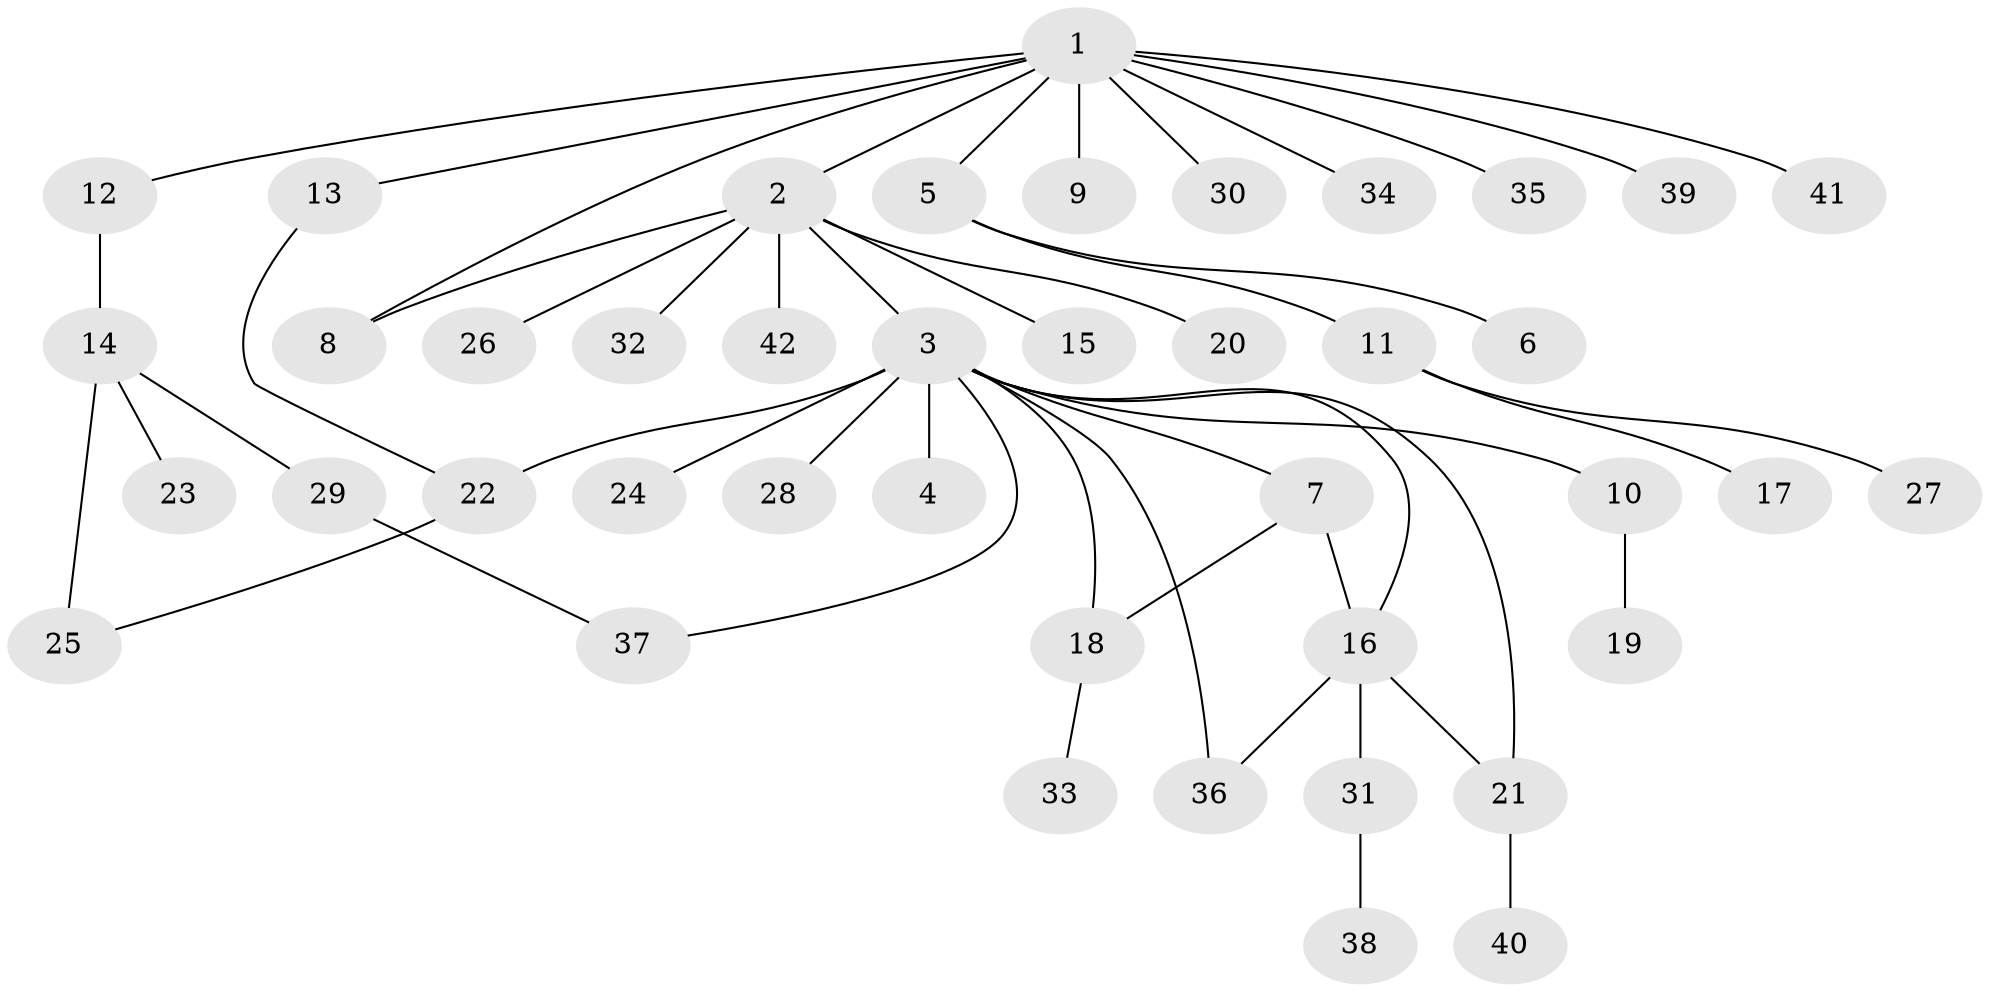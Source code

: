 // original degree distribution, {12: 0.012658227848101266, 10: 0.012658227848101266, 22: 0.012658227848101266, 1: 0.5569620253164557, 5: 0.012658227848101266, 2: 0.24050632911392406, 3: 0.10126582278481013, 4: 0.02531645569620253, 7: 0.012658227848101266, 6: 0.012658227848101266}
// Generated by graph-tools (version 1.1) at 2025/35/03/09/25 02:35:46]
// undirected, 42 vertices, 49 edges
graph export_dot {
graph [start="1"]
  node [color=gray90,style=filled];
  1;
  2;
  3;
  4;
  5;
  6;
  7;
  8;
  9;
  10;
  11;
  12;
  13;
  14;
  15;
  16;
  17;
  18;
  19;
  20;
  21;
  22;
  23;
  24;
  25;
  26;
  27;
  28;
  29;
  30;
  31;
  32;
  33;
  34;
  35;
  36;
  37;
  38;
  39;
  40;
  41;
  42;
  1 -- 2 [weight=1.0];
  1 -- 5 [weight=1.0];
  1 -- 8 [weight=1.0];
  1 -- 9 [weight=1.0];
  1 -- 12 [weight=1.0];
  1 -- 13 [weight=1.0];
  1 -- 30 [weight=1.0];
  1 -- 34 [weight=1.0];
  1 -- 35 [weight=1.0];
  1 -- 39 [weight=1.0];
  1 -- 41 [weight=1.0];
  2 -- 3 [weight=1.0];
  2 -- 8 [weight=1.0];
  2 -- 15 [weight=1.0];
  2 -- 20 [weight=1.0];
  2 -- 26 [weight=1.0];
  2 -- 32 [weight=1.0];
  2 -- 42 [weight=1.0];
  3 -- 4 [weight=9.0];
  3 -- 7 [weight=1.0];
  3 -- 10 [weight=1.0];
  3 -- 16 [weight=1.0];
  3 -- 18 [weight=1.0];
  3 -- 21 [weight=1.0];
  3 -- 22 [weight=1.0];
  3 -- 24 [weight=1.0];
  3 -- 28 [weight=1.0];
  3 -- 36 [weight=1.0];
  3 -- 37 [weight=1.0];
  5 -- 6 [weight=2.0];
  5 -- 11 [weight=1.0];
  7 -- 16 [weight=1.0];
  7 -- 18 [weight=1.0];
  10 -- 19 [weight=1.0];
  11 -- 17 [weight=1.0];
  11 -- 27 [weight=1.0];
  12 -- 14 [weight=2.0];
  13 -- 22 [weight=1.0];
  14 -- 23 [weight=1.0];
  14 -- 25 [weight=2.0];
  14 -- 29 [weight=1.0];
  16 -- 21 [weight=1.0];
  16 -- 31 [weight=1.0];
  16 -- 36 [weight=1.0];
  18 -- 33 [weight=1.0];
  21 -- 40 [weight=1.0];
  22 -- 25 [weight=1.0];
  29 -- 37 [weight=1.0];
  31 -- 38 [weight=1.0];
}
